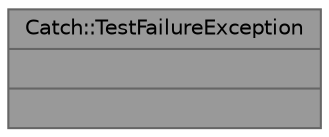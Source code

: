 digraph "Catch::TestFailureException"
{
 // LATEX_PDF_SIZE
  bgcolor="transparent";
  edge [fontname=Helvetica,fontsize=10,labelfontname=Helvetica,labelfontsize=10];
  node [fontname=Helvetica,fontsize=10,shape=box,height=0.2,width=0.4];
  Node1 [shape=record,label="{Catch::TestFailureException\n||}",height=0.2,width=0.4,color="gray40", fillcolor="grey60", style="filled", fontcolor="black",tooltip=" "];
}
